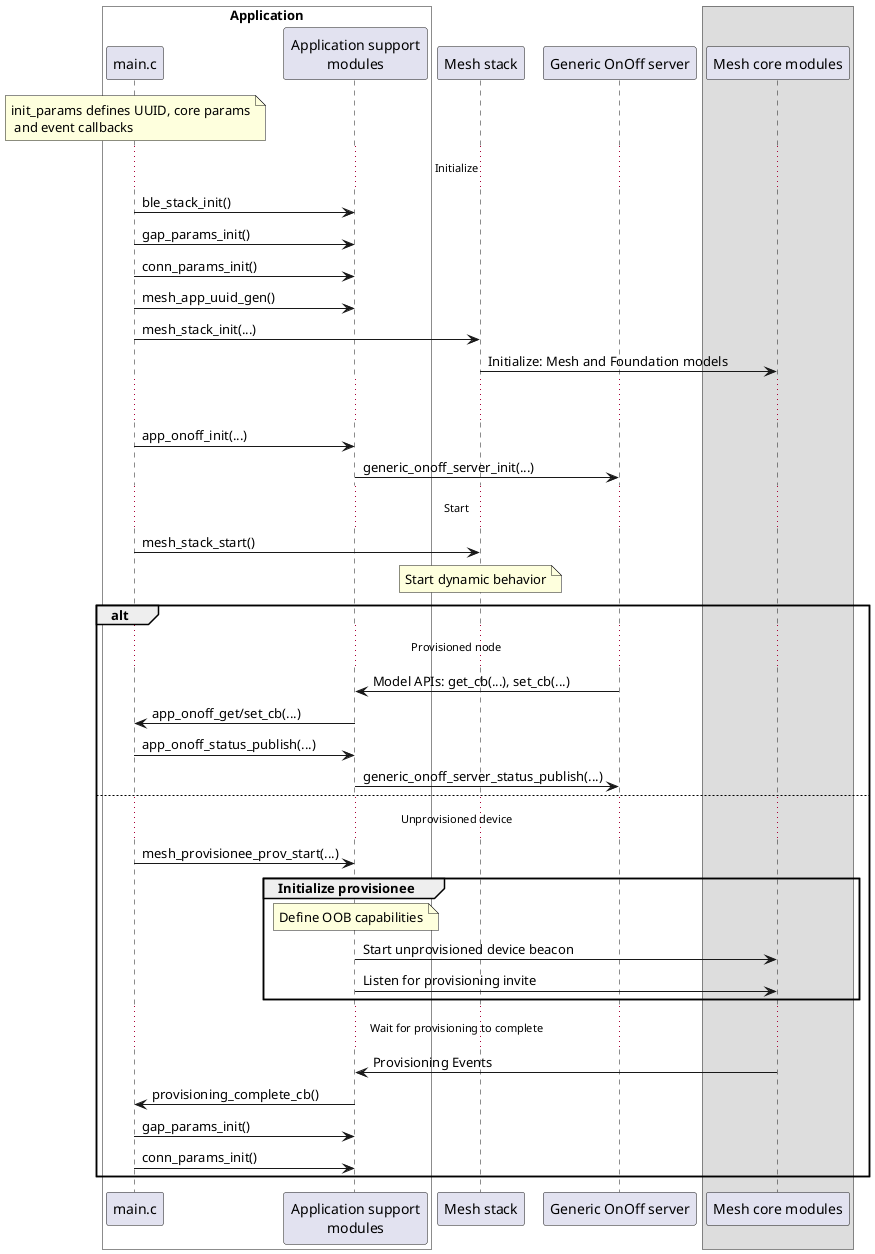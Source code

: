 @startuml
skinparam defaultFontName Arial
box "Application" #FFFFFF
participant a as "main.c"
participant ah as "Application support\nmodules"
end box
participant c as "Mesh stack"
participant s as "Generic OnOff server"
box
participant core as "Mesh core modules"
end box

note over a: init_params defines UUID, core params\n and event callbacks
... Initialize ...
a -> ah: ble_stack_init()
a -> ah: gap_params_init()
a -> ah: conn_params_init()
a -> ah: mesh_app_uuid_gen()
a -> c: mesh_stack_init(...)
c -> core: Initialize: Mesh and Foundation models
... ...
a -> ah: app_onoff_init(...)
ah -> s: generic_onoff_server_init(...)
... Start ...
a -> c: mesh_stack_start()
note over c: Start dynamic behavior


alt
    ... Provisioned node ...
    ah <- s: Model APIs: get_cb(...), set_cb(...)
    a <- ah: app_onoff_get/set_cb(...)
    a -> ah: app_onoff_status_publish(...)
    ah -> s: generic_onoff_server_status_publish(...)

else
    ... Unprovisioned device ...
    a -> ah: mesh_provisionee_prov_start(...)
    group Initialize provisionee
    note over ah: Define OOB capabilities
    ah -> core: Start unprovisioned device beacon
    ah -> core: Listen for provisioning invite
    end
    ... Wait for provisioning to complete ...
    core -> ah: Provisioning Events
    ah -> a: provisioning_complete_cb()
    a -> ah: gap_params_init()
    a -> ah: conn_params_init()
end

@enduml
